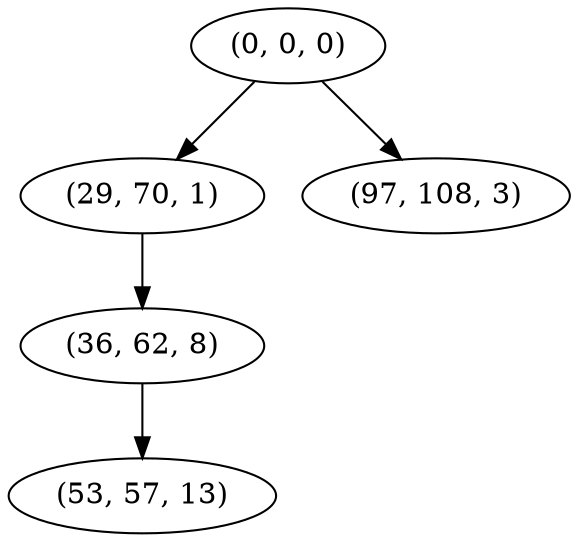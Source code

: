 digraph tree {
    "(0, 0, 0)";
    "(29, 70, 1)";
    "(36, 62, 8)";
    "(53, 57, 13)";
    "(97, 108, 3)";
    "(0, 0, 0)" -> "(29, 70, 1)";
    "(0, 0, 0)" -> "(97, 108, 3)";
    "(29, 70, 1)" -> "(36, 62, 8)";
    "(36, 62, 8)" -> "(53, 57, 13)";
}
